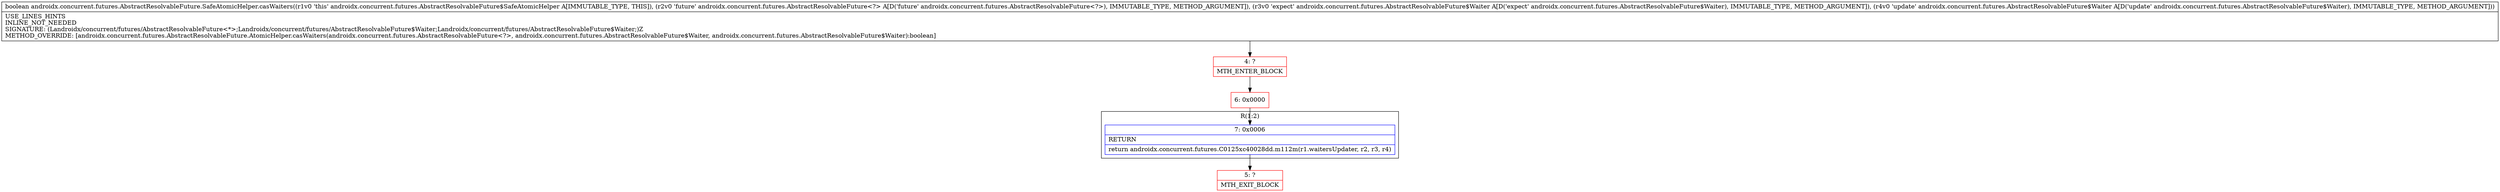 digraph "CFG forandroidx.concurrent.futures.AbstractResolvableFuture.SafeAtomicHelper.casWaiters(Landroidx\/concurrent\/futures\/AbstractResolvableFuture;Landroidx\/concurrent\/futures\/AbstractResolvableFuture$Waiter;Landroidx\/concurrent\/futures\/AbstractResolvableFuture$Waiter;)Z" {
subgraph cluster_Region_856050851 {
label = "R(1:2)";
node [shape=record,color=blue];
Node_7 [shape=record,label="{7\:\ 0x0006|RETURN\l|return androidx.concurrent.futures.C0125xc40028dd.m112m(r1.waitersUpdater, r2, r3, r4)\l}"];
}
Node_4 [shape=record,color=red,label="{4\:\ ?|MTH_ENTER_BLOCK\l}"];
Node_6 [shape=record,color=red,label="{6\:\ 0x0000}"];
Node_5 [shape=record,color=red,label="{5\:\ ?|MTH_EXIT_BLOCK\l}"];
MethodNode[shape=record,label="{boolean androidx.concurrent.futures.AbstractResolvableFuture.SafeAtomicHelper.casWaiters((r1v0 'this' androidx.concurrent.futures.AbstractResolvableFuture$SafeAtomicHelper A[IMMUTABLE_TYPE, THIS]), (r2v0 'future' androidx.concurrent.futures.AbstractResolvableFuture\<?\> A[D('future' androidx.concurrent.futures.AbstractResolvableFuture\<?\>), IMMUTABLE_TYPE, METHOD_ARGUMENT]), (r3v0 'expect' androidx.concurrent.futures.AbstractResolvableFuture$Waiter A[D('expect' androidx.concurrent.futures.AbstractResolvableFuture$Waiter), IMMUTABLE_TYPE, METHOD_ARGUMENT]), (r4v0 'update' androidx.concurrent.futures.AbstractResolvableFuture$Waiter A[D('update' androidx.concurrent.futures.AbstractResolvableFuture$Waiter), IMMUTABLE_TYPE, METHOD_ARGUMENT]))  | USE_LINES_HINTS\lINLINE_NOT_NEEDED\lSIGNATURE: (Landroidx\/concurrent\/futures\/AbstractResolvableFuture\<*\>;Landroidx\/concurrent\/futures\/AbstractResolvableFuture$Waiter;Landroidx\/concurrent\/futures\/AbstractResolvableFuture$Waiter;)Z\lMETHOD_OVERRIDE: [androidx.concurrent.futures.AbstractResolvableFuture.AtomicHelper.casWaiters(androidx.concurrent.futures.AbstractResolvableFuture\<?\>, androidx.concurrent.futures.AbstractResolvableFuture$Waiter, androidx.concurrent.futures.AbstractResolvableFuture$Waiter):boolean]\l}"];
MethodNode -> Node_4;Node_7 -> Node_5;
Node_4 -> Node_6;
Node_6 -> Node_7;
}

